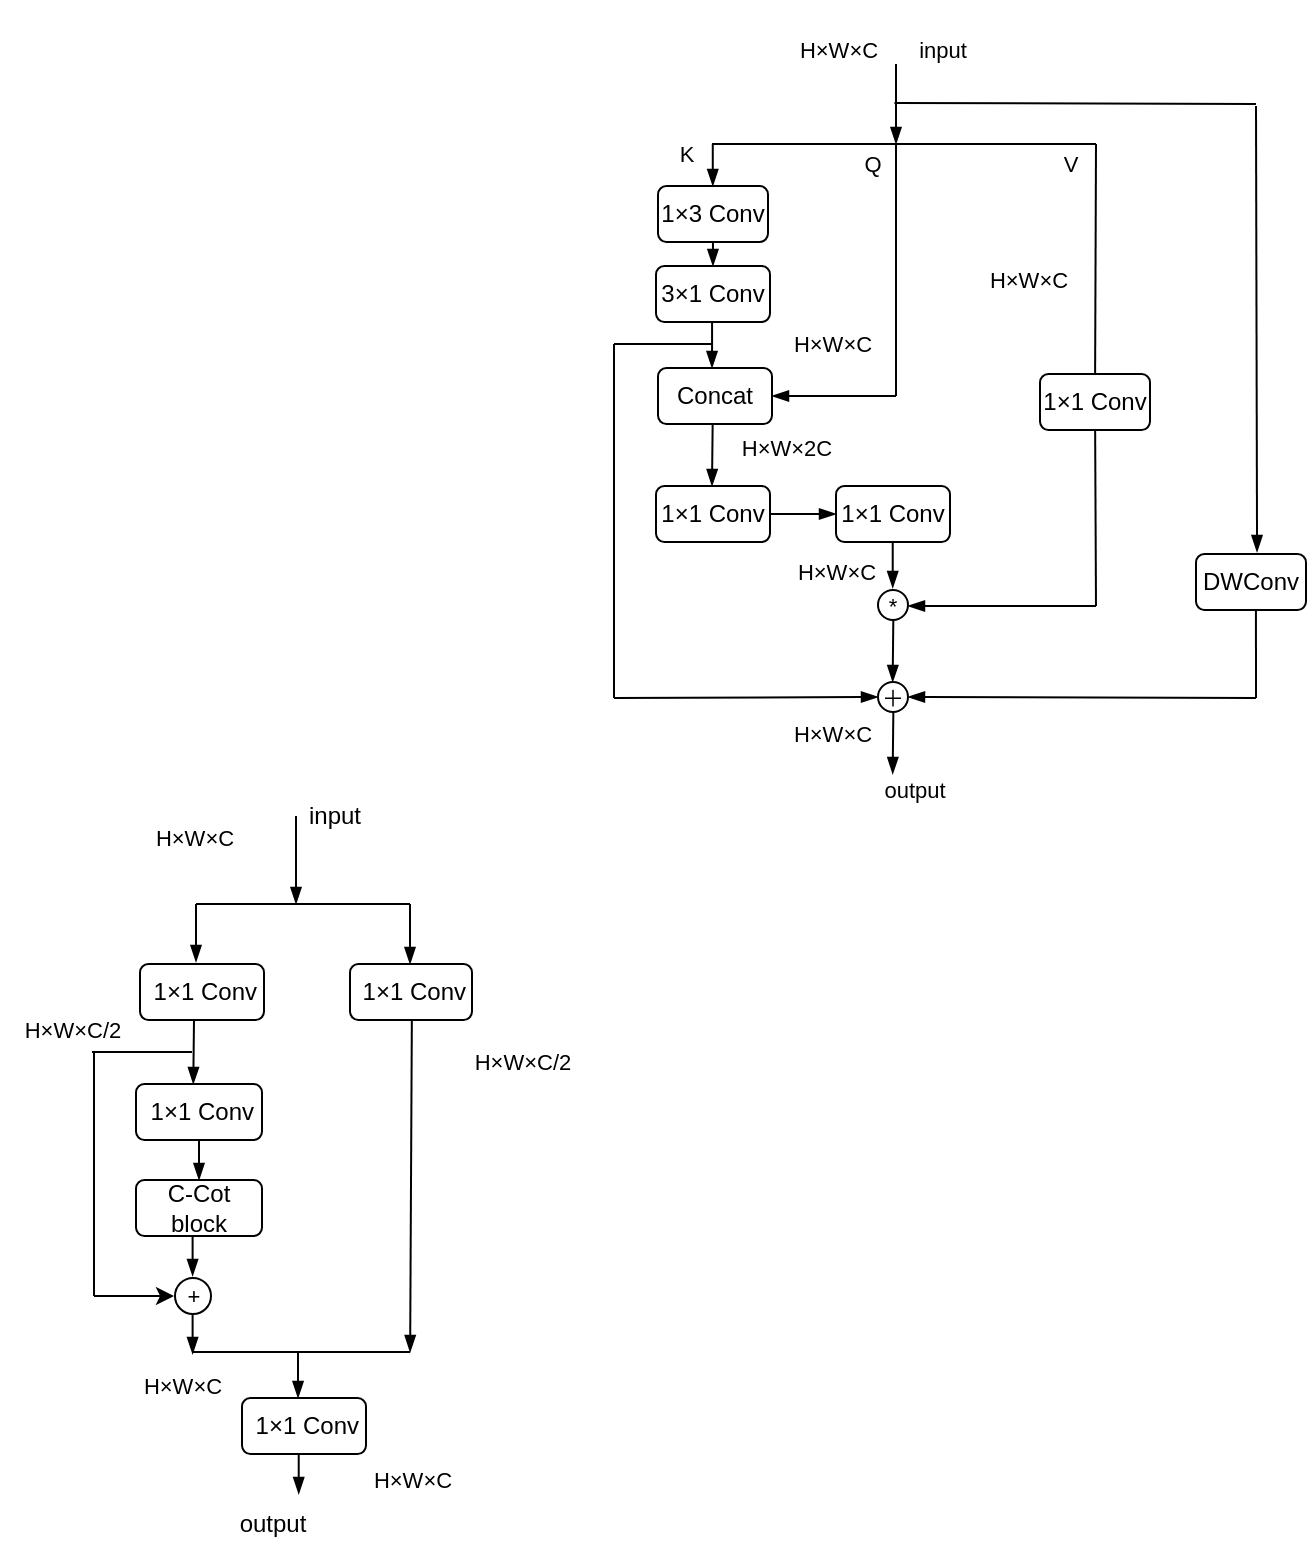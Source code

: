 <mxfile version="21.5.0" type="github">
  <diagram name="Page-1" id="gEg1V6Gbbd0wJ8AVt90H">
    <mxGraphModel dx="199" dy="134" grid="0" gridSize="5" guides="1" tooltips="1" connect="1" arrows="1" fold="1" page="1" pageScale="1" pageWidth="850" pageHeight="1100" math="0" shadow="0">
      <root>
        <mxCell id="0" />
        <mxCell id="1" parent="0" />
        <mxCell id="2SR5AFi4XdRwV4E2U-QK-1" value="1×3 Conv" style="rounded=1;whiteSpace=wrap;html=1;" parent="1" vertex="1">
          <mxGeometry x="361" y="101" width="55" height="28" as="geometry" />
        </mxCell>
        <mxCell id="2SR5AFi4XdRwV4E2U-QK-2" value="" style="endArrow=blockThin;html=1;rounded=0;endFill=1;strokeWidth=1;" parent="1" edge="1">
          <mxGeometry width="50" height="50" relative="1" as="geometry">
            <mxPoint x="480" y="40" as="sourcePoint" />
            <mxPoint x="480" y="80" as="targetPoint" />
          </mxGeometry>
        </mxCell>
        <mxCell id="2SR5AFi4XdRwV4E2U-QK-4" value="" style="endArrow=none;html=1;rounded=0;" parent="1" edge="1">
          <mxGeometry width="50" height="50" relative="1" as="geometry">
            <mxPoint x="388" y="80" as="sourcePoint" />
            <mxPoint x="580" y="80" as="targetPoint" />
          </mxGeometry>
        </mxCell>
        <mxCell id="2SR5AFi4XdRwV4E2U-QK-7" value="" style="endArrow=blockThin;html=1;rounded=0;endFill=1;" parent="1" edge="1">
          <mxGeometry width="50" height="50" relative="1" as="geometry">
            <mxPoint x="388.39" y="80" as="sourcePoint" />
            <mxPoint x="388.39" y="101" as="targetPoint" />
          </mxGeometry>
        </mxCell>
        <mxCell id="2SR5AFi4XdRwV4E2U-QK-10" value="" style="endArrow=blockThin;html=1;rounded=0;endFill=1;" parent="1" edge="1">
          <mxGeometry width="50" height="50" relative="1" as="geometry">
            <mxPoint x="388.48" y="129" as="sourcePoint" />
            <mxPoint x="388.48" y="141" as="targetPoint" />
          </mxGeometry>
        </mxCell>
        <mxCell id="2SR5AFi4XdRwV4E2U-QK-11" value="3×1 Conv" style="rounded=1;whiteSpace=wrap;html=1;" parent="1" vertex="1">
          <mxGeometry x="360" y="141" width="57" height="28" as="geometry" />
        </mxCell>
        <mxCell id="2SR5AFi4XdRwV4E2U-QK-14" value="Concat" style="rounded=1;whiteSpace=wrap;html=1;" parent="1" vertex="1">
          <mxGeometry x="361" y="192" width="57" height="28" as="geometry" />
        </mxCell>
        <mxCell id="2SR5AFi4XdRwV4E2U-QK-15" value="" style="endArrow=blockThin;html=1;rounded=0;endFill=1;exitX=0.492;exitY=1.015;exitDx=0;exitDy=0;exitPerimeter=0;" parent="1" source="2SR5AFi4XdRwV4E2U-QK-11" edge="1">
          <mxGeometry width="50" height="50" relative="1" as="geometry">
            <mxPoint x="388" y="171" as="sourcePoint" />
            <mxPoint x="388" y="192" as="targetPoint" />
          </mxGeometry>
        </mxCell>
        <mxCell id="2SR5AFi4XdRwV4E2U-QK-17" value="" style="endArrow=none;html=1;rounded=0;labelBackgroundColor=default;strokeColor=default;fontFamily=Helvetica;fontSize=11;fontColor=default;shape=connector;" parent="1" edge="1">
          <mxGeometry width="50" height="50" relative="1" as="geometry">
            <mxPoint x="480" y="206" as="sourcePoint" />
            <mxPoint x="480" y="80" as="targetPoint" />
          </mxGeometry>
        </mxCell>
        <mxCell id="2SR5AFi4XdRwV4E2U-QK-18" value="" style="endArrow=blockThin;html=1;rounded=0;endFill=1;entryX=1;entryY=0.5;entryDx=0;entryDy=0;" parent="1" target="2SR5AFi4XdRwV4E2U-QK-14" edge="1">
          <mxGeometry width="50" height="50" relative="1" as="geometry">
            <mxPoint x="480" y="206" as="sourcePoint" />
            <mxPoint x="431" y="212" as="targetPoint" />
          </mxGeometry>
        </mxCell>
        <mxCell id="2SR5AFi4XdRwV4E2U-QK-19" value="K" style="text;html=1;align=center;verticalAlign=middle;resizable=0;points=[];autosize=1;strokeColor=none;fillColor=none;fontSize=11;fontFamily=Helvetica;fontColor=default;" parent="1" vertex="1">
          <mxGeometry x="360" y="70" width="30" height="30" as="geometry" />
        </mxCell>
        <mxCell id="2SR5AFi4XdRwV4E2U-QK-20" value="Q" style="text;html=1;align=center;verticalAlign=middle;resizable=0;points=[];autosize=1;strokeColor=none;fillColor=none;fontSize=11;fontFamily=Helvetica;fontColor=default;" parent="1" vertex="1">
          <mxGeometry x="453" y="75" width="30" height="30" as="geometry" />
        </mxCell>
        <mxCell id="2SR5AFi4XdRwV4E2U-QK-22" value="V" style="text;html=1;align=center;verticalAlign=middle;resizable=0;points=[];autosize=1;strokeColor=none;fillColor=none;fontSize=11;fontFamily=Helvetica;fontColor=default;" parent="1" vertex="1">
          <mxGeometry x="552" y="75" width="30" height="30" as="geometry" />
        </mxCell>
        <mxCell id="2SR5AFi4XdRwV4E2U-QK-23" value="input" style="text;html=1;align=center;verticalAlign=middle;resizable=0;points=[];autosize=1;strokeColor=none;fillColor=none;fontSize=11;fontFamily=Helvetica;fontColor=default;" parent="1" vertex="1">
          <mxGeometry x="480" y="18" width="45" height="30" as="geometry" />
        </mxCell>
        <mxCell id="2SR5AFi4XdRwV4E2U-QK-24" value="&lt;p style=&quot;line-height: 100%;&quot;&gt;&lt;font style=&quot;font-size: 11px;&quot;&gt;H×W×C&lt;/font&gt;&lt;/p&gt;" style="text;html=1;align=center;verticalAlign=middle;resizable=0;points=[];autosize=1;strokeColor=none;fillColor=none;fontSize=11;fontFamily=Helvetica;fontColor=default;" parent="1" vertex="1">
          <mxGeometry x="418" y="8" width="65" height="50" as="geometry" />
        </mxCell>
        <mxCell id="2SR5AFi4XdRwV4E2U-QK-28" value="H×W×C" style="text;html=1;align=center;verticalAlign=middle;resizable=0;points=[];autosize=1;strokeColor=none;fillColor=none;fontSize=11;fontFamily=Helvetica;fontColor=default;" parent="1" vertex="1">
          <mxGeometry x="415" y="165" width="65" height="30" as="geometry" />
        </mxCell>
        <mxCell id="2SR5AFi4XdRwV4E2U-QK-30" value="" style="endArrow=blockThin;html=1;rounded=0;endFill=1;exitX=0.492;exitY=1.015;exitDx=0;exitDy=0;exitPerimeter=0;" parent="1" edge="1">
          <mxGeometry width="50" height="50" relative="1" as="geometry">
            <mxPoint x="388.33" y="220" as="sourcePoint" />
            <mxPoint x="388" y="251" as="targetPoint" />
          </mxGeometry>
        </mxCell>
        <mxCell id="2SR5AFi4XdRwV4E2U-QK-31" value="H×W×2C" style="text;html=1;align=center;verticalAlign=middle;resizable=0;points=[];autosize=1;strokeColor=none;fillColor=none;fontSize=11;fontFamily=Helvetica;fontColor=default;" parent="1" vertex="1">
          <mxGeometry x="390" y="217" width="70" height="30" as="geometry" />
        </mxCell>
        <mxCell id="2SR5AFi4XdRwV4E2U-QK-32" value="1×1 Conv" style="rounded=1;whiteSpace=wrap;html=1;" parent="1" vertex="1">
          <mxGeometry x="360" y="251" width="57" height="28" as="geometry" />
        </mxCell>
        <mxCell id="2SR5AFi4XdRwV4E2U-QK-33" value="1×1 Conv" style="rounded=1;whiteSpace=wrap;html=1;" parent="1" vertex="1">
          <mxGeometry x="450" y="251" width="57" height="28" as="geometry" />
        </mxCell>
        <mxCell id="2SR5AFi4XdRwV4E2U-QK-34" value="" style="endArrow=blockThin;html=1;rounded=0;endFill=1;entryX=0;entryY=0.5;entryDx=0;entryDy=0;exitX=1;exitY=0.5;exitDx=0;exitDy=0;" parent="1" source="2SR5AFi4XdRwV4E2U-QK-32" target="2SR5AFi4XdRwV4E2U-QK-33" edge="1">
          <mxGeometry width="50" height="50" relative="1" as="geometry">
            <mxPoint x="410" y="264.95" as="sourcePoint" />
            <mxPoint x="430" y="264.95" as="targetPoint" />
          </mxGeometry>
        </mxCell>
        <mxCell id="2SR5AFi4XdRwV4E2U-QK-35" value="" style="endArrow=none;html=1;rounded=0;labelBackgroundColor=default;strokeColor=default;fontFamily=Helvetica;fontSize=11;fontColor=default;shape=connector;" parent="1" source="2SR5AFi4XdRwV4E2U-QK-52" edge="1">
          <mxGeometry width="50" height="50" relative="1" as="geometry">
            <mxPoint x="580" y="311" as="sourcePoint" />
            <mxPoint x="580" y="80" as="targetPoint" />
          </mxGeometry>
        </mxCell>
        <mxCell id="2SR5AFi4XdRwV4E2U-QK-36" value="H×W×C" style="text;html=1;align=center;verticalAlign=middle;resizable=0;points=[];autosize=1;strokeColor=none;fillColor=none;fontSize=11;fontFamily=Helvetica;fontColor=default;" parent="1" vertex="1">
          <mxGeometry x="513" y="133" width="65" height="30" as="geometry" />
        </mxCell>
        <mxCell id="2SR5AFi4XdRwV4E2U-QK-37" value="" style="endArrow=blockThin;html=1;rounded=0;endFill=1;exitX=0.492;exitY=1.015;exitDx=0;exitDy=0;exitPerimeter=0;" parent="1" edge="1">
          <mxGeometry width="50" height="50" relative="1" as="geometry">
            <mxPoint x="478.36" y="279" as="sourcePoint" />
            <mxPoint x="478.36" y="302" as="targetPoint" />
          </mxGeometry>
        </mxCell>
        <mxCell id="2SR5AFi4XdRwV4E2U-QK-40" value="*" style="ellipse;whiteSpace=wrap;html=1;aspect=fixed;fontFamily=Helvetica;fontSize=11;fontColor=default;" parent="1" vertex="1">
          <mxGeometry x="471" y="303" width="15" height="15" as="geometry" />
        </mxCell>
        <mxCell id="2SR5AFi4XdRwV4E2U-QK-41" value="" style="endArrow=blockThin;html=1;rounded=0;endFill=1;entryX=1.122;entryY=0.485;entryDx=0;entryDy=0;entryPerimeter=0;" parent="1" edge="1">
          <mxGeometry width="50" height="50" relative="1" as="geometry">
            <mxPoint x="580" y="311" as="sourcePoint" />
            <mxPoint x="486.0" y="310.995" as="targetPoint" />
          </mxGeometry>
        </mxCell>
        <mxCell id="2SR5AFi4XdRwV4E2U-QK-42" value="＋" style="ellipse;whiteSpace=wrap;html=1;aspect=fixed;fontFamily=Helvetica;fontSize=11;fontColor=default;" parent="1" vertex="1">
          <mxGeometry x="471" y="349" width="15" height="15" as="geometry" />
        </mxCell>
        <mxCell id="2SR5AFi4XdRwV4E2U-QK-44" value="" style="endArrow=blockThin;html=1;rounded=0;endFill=1;exitX=0.492;exitY=1.015;exitDx=0;exitDy=0;exitPerimeter=0;" parent="1" edge="1">
          <mxGeometry width="50" height="50" relative="1" as="geometry">
            <mxPoint x="478.66" y="318" as="sourcePoint" />
            <mxPoint x="478.33" y="349" as="targetPoint" />
          </mxGeometry>
        </mxCell>
        <mxCell id="2SR5AFi4XdRwV4E2U-QK-46" value="" style="endArrow=none;html=1;rounded=0;labelBackgroundColor=default;strokeColor=default;fontFamily=Helvetica;fontSize=11;fontColor=default;shape=connector;" parent="1" edge="1">
          <mxGeometry width="50" height="50" relative="1" as="geometry">
            <mxPoint x="339" y="180" as="sourcePoint" />
            <mxPoint x="388" y="180" as="targetPoint" />
          </mxGeometry>
        </mxCell>
        <mxCell id="2SR5AFi4XdRwV4E2U-QK-47" value="" style="endArrow=none;html=1;rounded=0;labelBackgroundColor=default;strokeColor=default;fontFamily=Helvetica;fontSize=11;fontColor=default;shape=connector;" parent="1" edge="1">
          <mxGeometry width="50" height="50" relative="1" as="geometry">
            <mxPoint x="339" y="180" as="sourcePoint" />
            <mxPoint x="388" y="180" as="targetPoint" />
          </mxGeometry>
        </mxCell>
        <mxCell id="2SR5AFi4XdRwV4E2U-QK-50" value="" style="endArrow=none;html=1;rounded=0;labelBackgroundColor=default;strokeColor=default;fontFamily=Helvetica;fontSize=11;fontColor=default;shape=connector;" parent="1" edge="1">
          <mxGeometry width="50" height="50" relative="1" as="geometry">
            <mxPoint x="339" y="357" as="sourcePoint" />
            <mxPoint x="339" y="180" as="targetPoint" />
            <Array as="points">
              <mxPoint x="339" y="211" />
            </Array>
          </mxGeometry>
        </mxCell>
        <mxCell id="2SR5AFi4XdRwV4E2U-QK-51" value="" style="endArrow=blockThin;html=1;rounded=0;endFill=1;entryX=0;entryY=0.5;entryDx=0;entryDy=0;" parent="1" target="2SR5AFi4XdRwV4E2U-QK-42" edge="1">
          <mxGeometry width="50" height="50" relative="1" as="geometry">
            <mxPoint x="339" y="357" as="sourcePoint" />
            <mxPoint x="340" y="382" as="targetPoint" />
          </mxGeometry>
        </mxCell>
        <mxCell id="2SR5AFi4XdRwV4E2U-QK-53" value="" style="endArrow=none;html=1;rounded=0;labelBackgroundColor=default;strokeColor=default;fontFamily=Helvetica;fontSize=11;fontColor=default;shape=connector;" parent="1" target="2SR5AFi4XdRwV4E2U-QK-52" edge="1">
          <mxGeometry width="50" height="50" relative="1" as="geometry">
            <mxPoint x="580" y="311" as="sourcePoint" />
            <mxPoint x="580" y="80" as="targetPoint" />
          </mxGeometry>
        </mxCell>
        <mxCell id="2SR5AFi4XdRwV4E2U-QK-52" value="1×1 Conv" style="rounded=1;whiteSpace=wrap;html=1;" parent="1" vertex="1">
          <mxGeometry x="552" y="195" width="55" height="28" as="geometry" />
        </mxCell>
        <mxCell id="2SR5AFi4XdRwV4E2U-QK-54" value="" style="endArrow=none;html=1;rounded=0;labelBackgroundColor=default;strokeColor=default;fontFamily=Helvetica;fontSize=11;fontColor=default;shape=connector;exitX=0.942;exitY=1.029;exitDx=0;exitDy=0;exitPerimeter=0;" parent="1" source="2SR5AFi4XdRwV4E2U-QK-24" edge="1">
          <mxGeometry width="50" height="50" relative="1" as="geometry">
            <mxPoint x="566" y="58" as="sourcePoint" />
            <mxPoint x="660" y="60" as="targetPoint" />
          </mxGeometry>
        </mxCell>
        <mxCell id="2SR5AFi4XdRwV4E2U-QK-55" value="DWConv" style="rounded=1;whiteSpace=wrap;html=1;" parent="1" vertex="1">
          <mxGeometry x="630" y="285" width="55" height="28" as="geometry" />
        </mxCell>
        <mxCell id="2SR5AFi4XdRwV4E2U-QK-58" value="" style="endArrow=blockThin;html=1;rounded=0;endFill=1;strokeWidth=1;entryX=0.555;entryY=-0.034;entryDx=0;entryDy=0;entryPerimeter=0;" parent="1" target="2SR5AFi4XdRwV4E2U-QK-55" edge="1">
          <mxGeometry width="50" height="50" relative="1" as="geometry">
            <mxPoint x="660" y="61" as="sourcePoint" />
            <mxPoint x="660" y="101" as="targetPoint" />
          </mxGeometry>
        </mxCell>
        <mxCell id="2SR5AFi4XdRwV4E2U-QK-60" value="" style="endArrow=none;html=1;rounded=0;labelBackgroundColor=default;strokeColor=default;fontFamily=Helvetica;fontSize=11;fontColor=default;shape=connector;entryX=0.545;entryY=0.998;entryDx=0;entryDy=0;entryPerimeter=0;" parent="1" target="2SR5AFi4XdRwV4E2U-QK-55" edge="1">
          <mxGeometry width="50" height="50" relative="1" as="geometry">
            <mxPoint x="660" y="357" as="sourcePoint" />
            <mxPoint x="660" y="314" as="targetPoint" />
          </mxGeometry>
        </mxCell>
        <mxCell id="2SR5AFi4XdRwV4E2U-QK-61" value="" style="endArrow=blockThin;html=1;rounded=0;endFill=1;entryX=1;entryY=0.5;entryDx=0;entryDy=0;" parent="1" target="2SR5AFi4XdRwV4E2U-QK-42" edge="1">
          <mxGeometry width="50" height="50" relative="1" as="geometry">
            <mxPoint x="660" y="357" as="sourcePoint" />
            <mxPoint x="565" y="359.995" as="targetPoint" />
          </mxGeometry>
        </mxCell>
        <mxCell id="2SR5AFi4XdRwV4E2U-QK-62" value="" style="endArrow=blockThin;html=1;rounded=0;endFill=1;exitX=0.492;exitY=1.015;exitDx=0;exitDy=0;exitPerimeter=0;" parent="1" edge="1">
          <mxGeometry width="50" height="50" relative="1" as="geometry">
            <mxPoint x="478.67" y="364" as="sourcePoint" />
            <mxPoint x="478.34" y="395" as="targetPoint" />
          </mxGeometry>
        </mxCell>
        <mxCell id="2SR5AFi4XdRwV4E2U-QK-64" value="output" style="text;html=1;align=center;verticalAlign=middle;resizable=0;points=[];autosize=1;strokeColor=none;fillColor=none;fontSize=11;fontFamily=Helvetica;fontColor=default;" parent="1" vertex="1">
          <mxGeometry x="463" y="390" width="51" height="26" as="geometry" />
        </mxCell>
        <mxCell id="2SR5AFi4XdRwV4E2U-QK-65" value="H×W×C" style="text;html=1;align=center;verticalAlign=middle;resizable=0;points=[];autosize=1;strokeColor=none;fillColor=none;fontSize=11;fontFamily=Helvetica;fontColor=default;" parent="1" vertex="1">
          <mxGeometry x="417" y="279" width="65" height="30" as="geometry" />
        </mxCell>
        <mxCell id="2SR5AFi4XdRwV4E2U-QK-66" value="H×W×C" style="text;html=1;align=center;verticalAlign=middle;resizable=0;points=[];autosize=1;strokeColor=none;fillColor=none;fontSize=11;fontFamily=Helvetica;fontColor=default;" parent="1" vertex="1">
          <mxGeometry x="415" y="360" width="65" height="30" as="geometry" />
        </mxCell>
        <mxCell id="2SR5AFi4XdRwV4E2U-QK-67" value="&amp;nbsp;1×1 Conv" style="rounded=1;whiteSpace=wrap;html=1;" parent="1" vertex="1">
          <mxGeometry x="102" y="490" width="62" height="28" as="geometry" />
        </mxCell>
        <mxCell id="2SR5AFi4XdRwV4E2U-QK-68" value="&amp;nbsp;1×1 Conv" style="rounded=1;whiteSpace=wrap;html=1;" parent="1" vertex="1">
          <mxGeometry x="207" y="490" width="61" height="28" as="geometry" />
        </mxCell>
        <mxCell id="2SR5AFi4XdRwV4E2U-QK-70" value="" style="endArrow=blockThin;html=1;rounded=0;endFill=1;strokeWidth=1;" parent="1" edge="1">
          <mxGeometry width="50" height="50" relative="1" as="geometry">
            <mxPoint x="180" y="416" as="sourcePoint" />
            <mxPoint x="180" y="460" as="targetPoint" />
          </mxGeometry>
        </mxCell>
        <mxCell id="2SR5AFi4XdRwV4E2U-QK-71" value="" style="endArrow=none;html=1;rounded=0;labelBackgroundColor=default;strokeColor=default;fontFamily=Helvetica;fontSize=11;fontColor=default;shape=connector;" parent="1" edge="1">
          <mxGeometry width="50" height="50" relative="1" as="geometry">
            <mxPoint x="130" y="460" as="sourcePoint" />
            <mxPoint x="180" y="460" as="targetPoint" />
          </mxGeometry>
        </mxCell>
        <mxCell id="2SR5AFi4XdRwV4E2U-QK-72" value="" style="endArrow=blockThin;html=1;rounded=0;endFill=1;strokeWidth=1;" parent="1" edge="1">
          <mxGeometry width="50" height="50" relative="1" as="geometry">
            <mxPoint x="130" y="460" as="sourcePoint" />
            <mxPoint x="130" y="489" as="targetPoint" />
          </mxGeometry>
        </mxCell>
        <mxCell id="2SR5AFi4XdRwV4E2U-QK-73" style="edgeStyle=none;shape=connector;rounded=0;orthogonalLoop=1;jettySize=auto;html=1;exitX=0.75;exitY=0;exitDx=0;exitDy=0;labelBackgroundColor=default;strokeColor=default;fontFamily=Helvetica;fontSize=11;fontColor=default;endArrow=openThin;endFill=0;" parent="1" source="2SR5AFi4XdRwV4E2U-QK-67" target="2SR5AFi4XdRwV4E2U-QK-67" edge="1">
          <mxGeometry relative="1" as="geometry" />
        </mxCell>
        <mxCell id="2SR5AFi4XdRwV4E2U-QK-74" value="" style="endArrow=blockThin;html=1;rounded=0;endFill=1;strokeWidth=1;" parent="1" edge="1">
          <mxGeometry width="50" height="50" relative="1" as="geometry">
            <mxPoint x="129" y="518" as="sourcePoint" />
            <mxPoint x="128.64" y="550" as="targetPoint" />
          </mxGeometry>
        </mxCell>
        <mxCell id="2SR5AFi4XdRwV4E2U-QK-75" value="&amp;nbsp;1×1 Conv" style="rounded=1;whiteSpace=wrap;html=1;" parent="1" vertex="1">
          <mxGeometry x="100" y="550" width="63" height="28" as="geometry" />
        </mxCell>
        <mxCell id="2SR5AFi4XdRwV4E2U-QK-76" value="C-Cot block" style="rounded=1;whiteSpace=wrap;html=1;" parent="1" vertex="1">
          <mxGeometry x="100" y="598" width="63" height="28" as="geometry" />
        </mxCell>
        <mxCell id="2SR5AFi4XdRwV4E2U-QK-78" value="" style="endArrow=blockThin;html=1;rounded=0;endFill=1;strokeWidth=1;entryX=0.5;entryY=0;entryDx=0;entryDy=0;exitX=0.5;exitY=1;exitDx=0;exitDy=0;" parent="1" source="2SR5AFi4XdRwV4E2U-QK-75" target="2SR5AFi4XdRwV4E2U-QK-76" edge="1">
          <mxGeometry width="50" height="50" relative="1" as="geometry">
            <mxPoint x="127" y="580" as="sourcePoint" />
            <mxPoint x="129" y="598" as="targetPoint" />
          </mxGeometry>
        </mxCell>
        <mxCell id="2SR5AFi4XdRwV4E2U-QK-79" value="" style="endArrow=none;html=1;rounded=0;labelBackgroundColor=default;strokeColor=default;fontFamily=Helvetica;fontSize=11;fontColor=default;shape=connector;" parent="1" edge="1">
          <mxGeometry width="50" height="50" relative="1" as="geometry">
            <mxPoint x="78" y="534" as="sourcePoint" />
            <mxPoint x="128" y="534" as="targetPoint" />
          </mxGeometry>
        </mxCell>
        <mxCell id="2SR5AFi4XdRwV4E2U-QK-81" value="" style="endArrow=none;html=1;rounded=0;labelBackgroundColor=default;strokeColor=default;fontFamily=Helvetica;fontSize=11;fontColor=default;shape=connector;" parent="1" edge="1">
          <mxGeometry width="50" height="50" relative="1" as="geometry">
            <mxPoint x="79" y="656" as="sourcePoint" />
            <mxPoint x="79" y="534" as="targetPoint" />
          </mxGeometry>
        </mxCell>
        <mxCell id="2SR5AFi4XdRwV4E2U-QK-84" value="+" style="ellipse;whiteSpace=wrap;html=1;aspect=fixed;fontFamily=Helvetica;fontSize=11;fontColor=default;" parent="1" vertex="1">
          <mxGeometry x="119.5" y="647" width="18" height="18" as="geometry" />
        </mxCell>
        <mxCell id="2SR5AFi4XdRwV4E2U-QK-85" value="" style="endArrow=blockThin;html=1;rounded=0;endFill=1;strokeWidth=1;entryX=0.5;entryY=0;entryDx=0;entryDy=0;exitX=0.5;exitY=1;exitDx=0;exitDy=0;" parent="1" edge="1">
          <mxGeometry width="50" height="50" relative="1" as="geometry">
            <mxPoint x="128.3" y="626" as="sourcePoint" />
            <mxPoint x="128.3" y="646" as="targetPoint" />
          </mxGeometry>
        </mxCell>
        <mxCell id="2SR5AFi4XdRwV4E2U-QK-86" value="" style="endArrow=blockThin;html=1;rounded=0;endFill=1;strokeWidth=1;entryX=0.5;entryY=0;entryDx=0;entryDy=0;exitX=0.5;exitY=1;exitDx=0;exitDy=0;" parent="1" edge="1">
          <mxGeometry width="50" height="50" relative="1" as="geometry">
            <mxPoint x="128.3" y="665" as="sourcePoint" />
            <mxPoint x="128.3" y="685" as="targetPoint" />
          </mxGeometry>
        </mxCell>
        <mxCell id="2SR5AFi4XdRwV4E2U-QK-87" value="" style="endArrow=blockThin;html=1;rounded=0;endFill=1;strokeWidth=1;exitX=0.555;exitY=0.999;exitDx=0;exitDy=0;exitPerimeter=0;" parent="1" edge="1">
          <mxGeometry width="50" height="50" relative="1" as="geometry">
            <mxPoint x="237.925" y="518.002" as="sourcePoint" />
            <mxPoint x="237.07" y="684.03" as="targetPoint" />
          </mxGeometry>
        </mxCell>
        <mxCell id="2SR5AFi4XdRwV4E2U-QK-88" value="" style="endArrow=none;html=1;rounded=0;labelBackgroundColor=default;strokeColor=default;fontFamily=Helvetica;fontSize=11;fontColor=default;shape=connector;" parent="1" edge="1">
          <mxGeometry width="50" height="50" relative="1" as="geometry">
            <mxPoint x="128" y="684" as="sourcePoint" />
            <mxPoint x="237" y="684" as="targetPoint" />
          </mxGeometry>
        </mxCell>
        <mxCell id="2SR5AFi4XdRwV4E2U-QK-90" value="" style="endArrow=blockThin;html=1;rounded=0;endFill=1;strokeWidth=1;entryX=0.452;entryY=0;entryDx=0;entryDy=0;entryPerimeter=0;" parent="1" edge="1" target="2SR5AFi4XdRwV4E2U-QK-91">
          <mxGeometry width="50" height="50" relative="1" as="geometry">
            <mxPoint x="181" y="684" as="sourcePoint" />
            <mxPoint x="181" y="705" as="targetPoint" />
          </mxGeometry>
        </mxCell>
        <mxCell id="2SR5AFi4XdRwV4E2U-QK-91" value="&amp;nbsp;1×1 Conv" style="rounded=1;whiteSpace=wrap;html=1;" parent="1" vertex="1">
          <mxGeometry x="153" y="707" width="62" height="28" as="geometry" />
        </mxCell>
        <mxCell id="2SR5AFi4XdRwV4E2U-QK-92" value="" style="endArrow=blockThin;html=1;rounded=0;endFill=1;strokeWidth=1;entryX=0.5;entryY=0;entryDx=0;entryDy=0;exitX=0.5;exitY=1;exitDx=0;exitDy=0;" parent="1" edge="1">
          <mxGeometry width="50" height="50" relative="1" as="geometry">
            <mxPoint x="181.36" y="735" as="sourcePoint" />
            <mxPoint x="181.36" y="755" as="targetPoint" />
          </mxGeometry>
        </mxCell>
        <mxCell id="2SR5AFi4XdRwV4E2U-QK-93" value="" style="endArrow=none;html=1;rounded=0;labelBackgroundColor=default;strokeColor=default;fontFamily=Helvetica;fontSize=11;fontColor=default;shape=connector;" parent="1" edge="1">
          <mxGeometry width="50" height="50" relative="1" as="geometry">
            <mxPoint x="180" y="460" as="sourcePoint" />
            <mxPoint x="237" y="460" as="targetPoint" />
          </mxGeometry>
        </mxCell>
        <mxCell id="2SR5AFi4XdRwV4E2U-QK-94" value="" style="endArrow=blockThin;html=1;rounded=0;endFill=1;strokeWidth=1;" parent="1" edge="1">
          <mxGeometry width="50" height="50" relative="1" as="geometry">
            <mxPoint x="237" y="460" as="sourcePoint" />
            <mxPoint x="237" y="490" as="targetPoint" />
          </mxGeometry>
        </mxCell>
        <mxCell id="2SR5AFi4XdRwV4E2U-QK-95" value="" style="endArrow=classic;html=1;rounded=0;labelBackgroundColor=default;strokeColor=default;fontFamily=Helvetica;fontSize=11;fontColor=default;shape=connector;" parent="1" edge="1">
          <mxGeometry width="50" height="50" relative="1" as="geometry">
            <mxPoint x="79" y="656" as="sourcePoint" />
            <mxPoint x="119" y="656" as="targetPoint" />
          </mxGeometry>
        </mxCell>
        <mxCell id="2SR5AFi4XdRwV4E2U-QK-96" value="H×W×C" style="text;html=1;align=center;verticalAlign=middle;resizable=0;points=[];autosize=1;strokeColor=none;fillColor=none;fontSize=11;fontFamily=Helvetica;fontColor=default;" parent="1" vertex="1">
          <mxGeometry x="98" y="414" width="61" height="26" as="geometry" />
        </mxCell>
        <mxCell id="juQAsxquQ1UqJjqaGP6h-2" value="H×W×C/2" style="text;html=1;align=center;verticalAlign=middle;resizable=0;points=[];autosize=1;strokeColor=none;fillColor=none;fontSize=11;fontFamily=Helvetica;fontColor=default;" vertex="1" parent="1">
          <mxGeometry x="32" y="510" width="71" height="26" as="geometry" />
        </mxCell>
        <mxCell id="juQAsxquQ1UqJjqaGP6h-3" value="H×W×C/2" style="text;html=1;align=center;verticalAlign=middle;resizable=0;points=[];autosize=1;strokeColor=none;fillColor=none;fontSize=11;fontFamily=Helvetica;fontColor=default;" vertex="1" parent="1">
          <mxGeometry x="257" y="526" width="71" height="26" as="geometry" />
        </mxCell>
        <mxCell id="juQAsxquQ1UqJjqaGP6h-4" value="H×W×C" style="text;html=1;align=center;verticalAlign=middle;resizable=0;points=[];autosize=1;strokeColor=none;fillColor=none;fontSize=11;fontFamily=Helvetica;fontColor=default;" vertex="1" parent="1">
          <mxGeometry x="92" y="688" width="61" height="26" as="geometry" />
        </mxCell>
        <mxCell id="juQAsxquQ1UqJjqaGP6h-5" value="H×W×C" style="text;html=1;align=center;verticalAlign=middle;resizable=0;points=[];autosize=1;strokeColor=none;fillColor=none;fontSize=11;fontFamily=Helvetica;fontColor=default;" vertex="1" parent="1">
          <mxGeometry x="207" y="735" width="61" height="26" as="geometry" />
        </mxCell>
        <mxCell id="juQAsxquQ1UqJjqaGP6h-6" value="input" style="text;html=1;align=center;verticalAlign=middle;resizable=0;points=[];autosize=1;strokeColor=none;fillColor=none;" vertex="1" parent="1">
          <mxGeometry x="177" y="403" width="44" height="26" as="geometry" />
        </mxCell>
        <mxCell id="juQAsxquQ1UqJjqaGP6h-7" value="output" style="text;html=1;align=center;verticalAlign=middle;resizable=0;points=[];autosize=1;strokeColor=none;fillColor=none;" vertex="1" parent="1">
          <mxGeometry x="142" y="757" width="51" height="26" as="geometry" />
        </mxCell>
      </root>
    </mxGraphModel>
  </diagram>
</mxfile>
